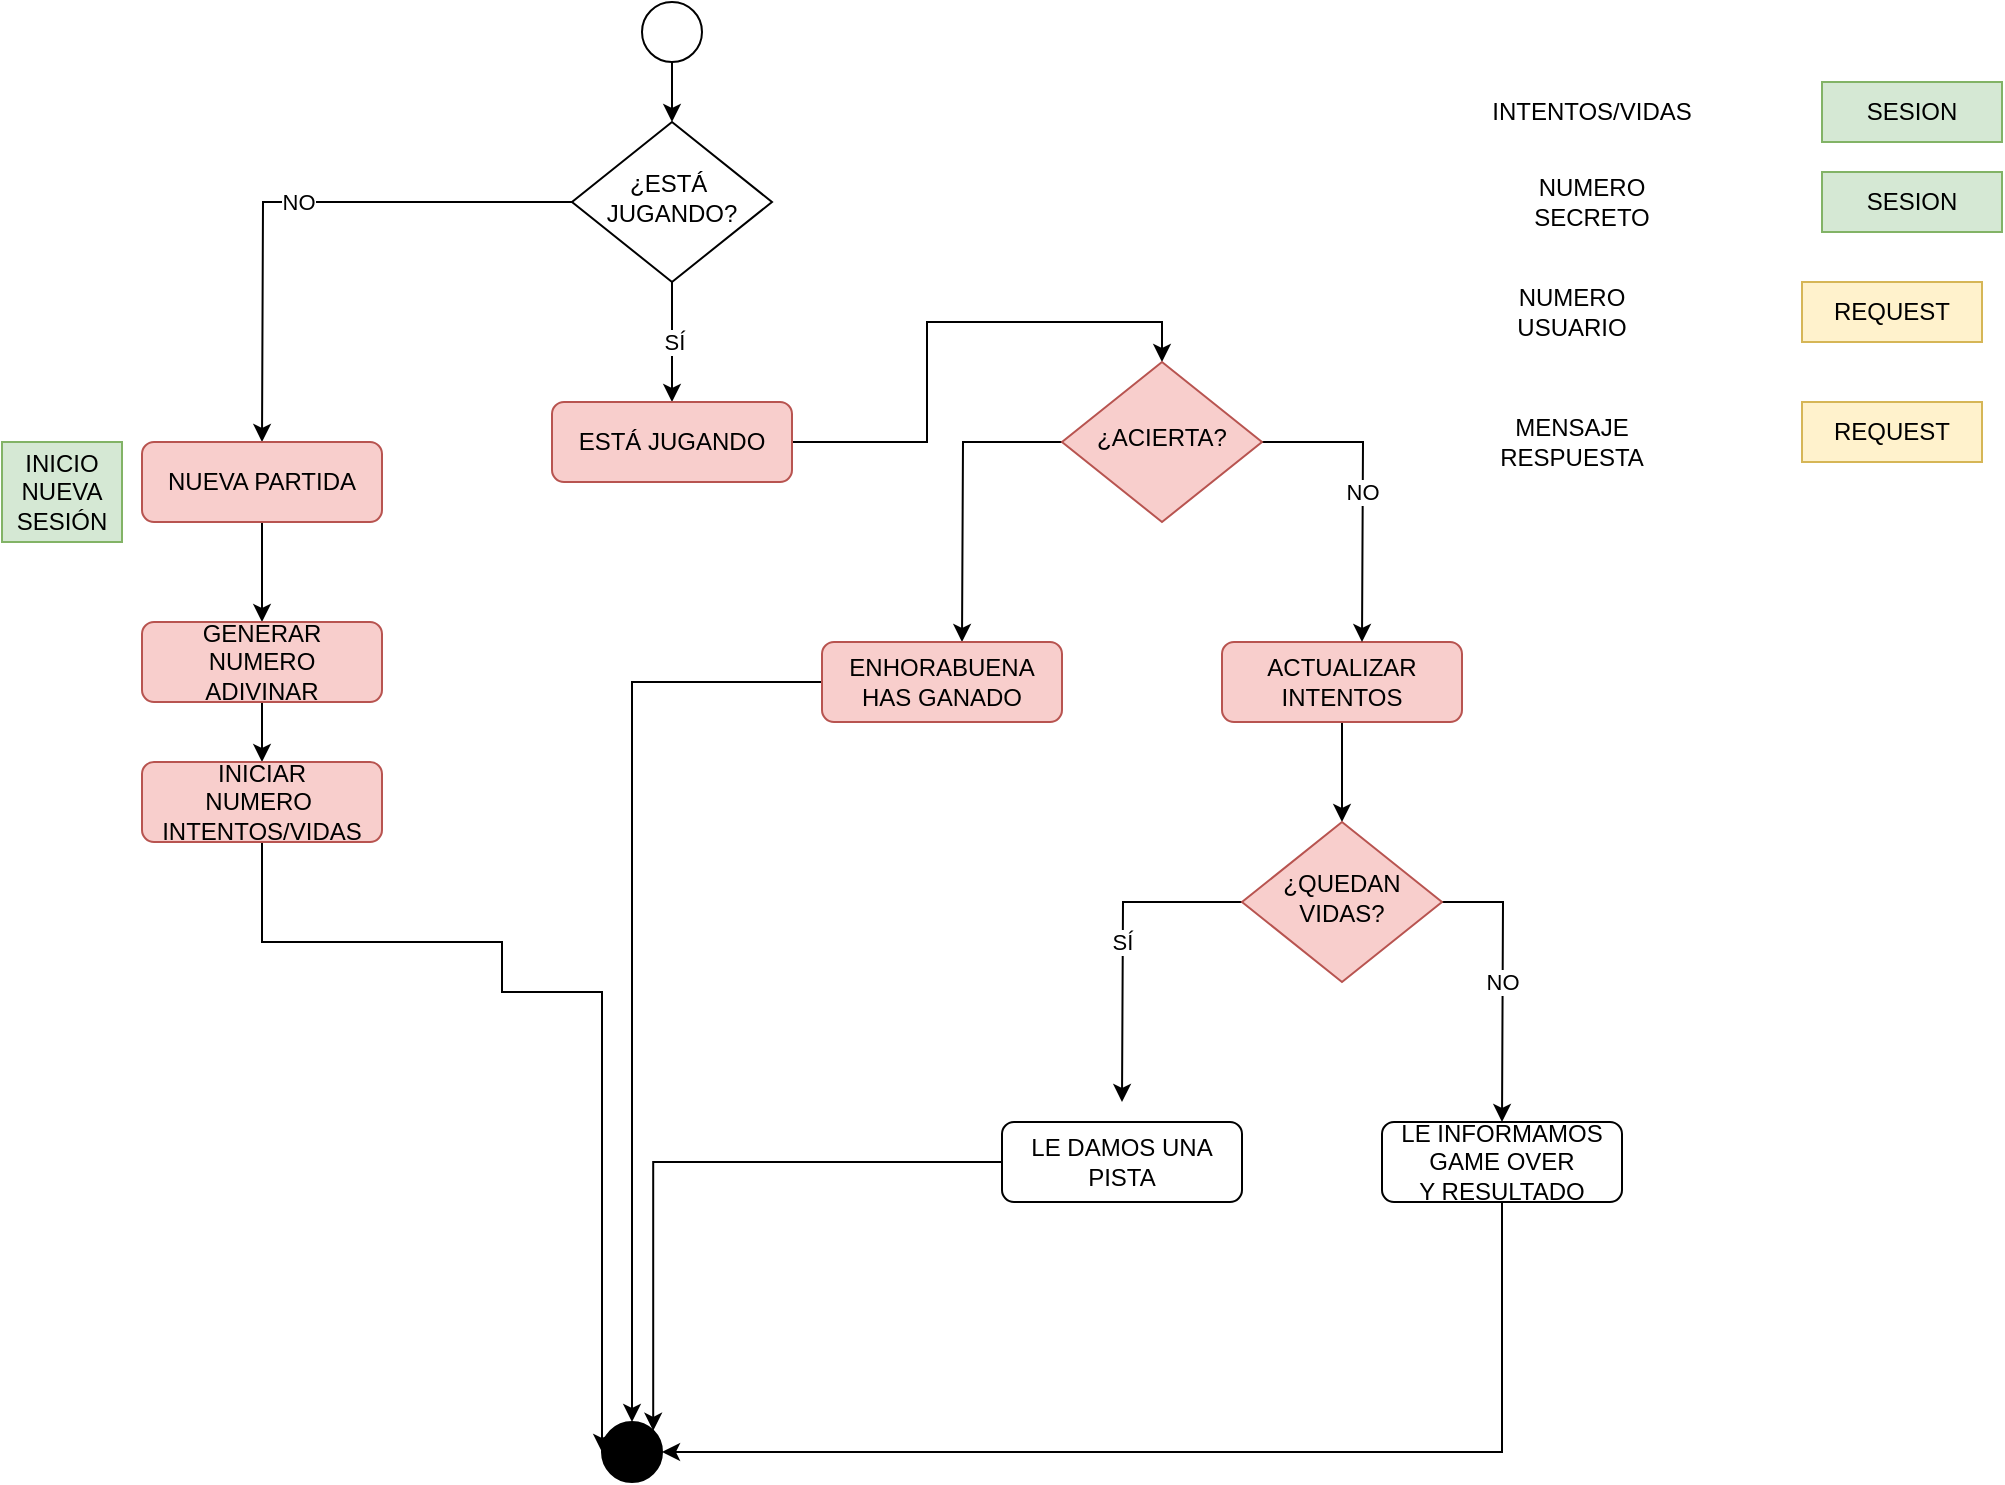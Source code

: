 <mxfile version="14.6.13" type="device"><diagram id="C5RBs43oDa-KdzZeNtuy" name="Page-1"><mxGraphModel dx="1086" dy="806" grid="1" gridSize="10" guides="1" tooltips="1" connect="1" arrows="1" fold="1" page="1" pageScale="1" pageWidth="827" pageHeight="1169" math="0" shadow="0"><root><mxCell id="WIyWlLk6GJQsqaUBKTNV-0"/><mxCell id="WIyWlLk6GJQsqaUBKTNV-1" parent="WIyWlLk6GJQsqaUBKTNV-0"/><mxCell id="iG6cFQDY82sJZfXVAJhh-0" value="" style="ellipse;whiteSpace=wrap;html=1;aspect=fixed;fillColor=#000000;" parent="WIyWlLk6GJQsqaUBKTNV-1" vertex="1"><mxGeometry x="370" y="720" width="30" height="30" as="geometry"/></mxCell><mxCell id="iG6cFQDY82sJZfXVAJhh-11" style="edgeStyle=orthogonalEdgeStyle;rounded=0;orthogonalLoop=1;jettySize=auto;html=1;" parent="WIyWlLk6GJQsqaUBKTNV-1" source="iG6cFQDY82sJZfXVAJhh-1" target="iG6cFQDY82sJZfXVAJhh-3" edge="1"><mxGeometry relative="1" as="geometry"/></mxCell><mxCell id="iG6cFQDY82sJZfXVAJhh-1" value="" style="ellipse;whiteSpace=wrap;html=1;aspect=fixed;" parent="WIyWlLk6GJQsqaUBKTNV-1" vertex="1"><mxGeometry x="390" y="10" width="30" height="30" as="geometry"/></mxCell><mxCell id="iG6cFQDY82sJZfXVAJhh-4" value="NO" style="edgeStyle=orthogonalEdgeStyle;rounded=0;orthogonalLoop=1;jettySize=auto;html=1;" parent="WIyWlLk6GJQsqaUBKTNV-1" source="iG6cFQDY82sJZfXVAJhh-3" edge="1"><mxGeometry relative="1" as="geometry"><mxPoint x="200" y="230" as="targetPoint"/></mxGeometry></mxCell><mxCell id="iG6cFQDY82sJZfXVAJhh-12" value="SÍ" style="edgeStyle=orthogonalEdgeStyle;rounded=0;orthogonalLoop=1;jettySize=auto;html=1;" parent="WIyWlLk6GJQsqaUBKTNV-1" source="iG6cFQDY82sJZfXVAJhh-3" edge="1"><mxGeometry relative="1" as="geometry"><mxPoint x="405" y="210" as="targetPoint"/></mxGeometry></mxCell><mxCell id="iG6cFQDY82sJZfXVAJhh-3" value="¿ESTÁ&amp;nbsp;&lt;br&gt;JUGANDO?" style="rhombus;whiteSpace=wrap;html=1;shadow=0;fontFamily=Helvetica;fontSize=12;align=center;strokeWidth=1;spacing=6;spacingTop=-4;" parent="WIyWlLk6GJQsqaUBKTNV-1" vertex="1"><mxGeometry x="355" y="70" width="100" height="80" as="geometry"/></mxCell><mxCell id="iG6cFQDY82sJZfXVAJhh-7" style="edgeStyle=orthogonalEdgeStyle;rounded=0;orthogonalLoop=1;jettySize=auto;html=1;entryX=0.5;entryY=0;entryDx=0;entryDy=0;" parent="WIyWlLk6GJQsqaUBKTNV-1" source="iG6cFQDY82sJZfXVAJhh-5" target="iG6cFQDY82sJZfXVAJhh-6" edge="1"><mxGeometry relative="1" as="geometry"/></mxCell><mxCell id="iG6cFQDY82sJZfXVAJhh-5" value="NUEVA PARTIDA" style="rounded=1;whiteSpace=wrap;html=1;fontSize=12;glass=0;strokeWidth=1;shadow=0;fillColor=#f8cecc;strokeColor=#b85450;" parent="WIyWlLk6GJQsqaUBKTNV-1" vertex="1"><mxGeometry x="140" y="230" width="120" height="40" as="geometry"/></mxCell><mxCell id="iG6cFQDY82sJZfXVAJhh-9" style="edgeStyle=orthogonalEdgeStyle;rounded=0;orthogonalLoop=1;jettySize=auto;html=1;entryX=0.5;entryY=0;entryDx=0;entryDy=0;" parent="WIyWlLk6GJQsqaUBKTNV-1" source="iG6cFQDY82sJZfXVAJhh-6" target="iG6cFQDY82sJZfXVAJhh-8" edge="1"><mxGeometry relative="1" as="geometry"/></mxCell><mxCell id="iG6cFQDY82sJZfXVAJhh-6" value="GENERAR&lt;br&gt;NUMERO&lt;br&gt;ADIVINAR" style="rounded=1;whiteSpace=wrap;html=1;fontSize=12;glass=0;strokeWidth=1;shadow=0;fillColor=#f8cecc;strokeColor=#b85450;" parent="WIyWlLk6GJQsqaUBKTNV-1" vertex="1"><mxGeometry x="140" y="320" width="120" height="40" as="geometry"/></mxCell><mxCell id="iG6cFQDY82sJZfXVAJhh-10" style="edgeStyle=orthogonalEdgeStyle;rounded=0;orthogonalLoop=1;jettySize=auto;html=1;entryX=0;entryY=0.5;entryDx=0;entryDy=0;" parent="WIyWlLk6GJQsqaUBKTNV-1" source="iG6cFQDY82sJZfXVAJhh-8" target="iG6cFQDY82sJZfXVAJhh-0" edge="1"><mxGeometry relative="1" as="geometry"><Array as="points"><mxPoint x="200" y="480"/><mxPoint x="320" y="480"/><mxPoint x="320" y="505"/></Array></mxGeometry></mxCell><mxCell id="iG6cFQDY82sJZfXVAJhh-8" value="INICIAR&lt;br&gt;NUMERO&amp;nbsp;&lt;br&gt;INTENTOS/VIDAS" style="rounded=1;whiteSpace=wrap;html=1;fontSize=12;glass=0;strokeWidth=1;shadow=0;fillColor=#f8cecc;strokeColor=#b85450;" parent="WIyWlLk6GJQsqaUBKTNV-1" vertex="1"><mxGeometry x="140" y="390" width="120" height="40" as="geometry"/></mxCell><mxCell id="iG6cFQDY82sJZfXVAJhh-15" style="edgeStyle=orthogonalEdgeStyle;rounded=0;orthogonalLoop=1;jettySize=auto;html=1;entryX=0.5;entryY=0;entryDx=0;entryDy=0;" parent="WIyWlLk6GJQsqaUBKTNV-1" source="iG6cFQDY82sJZfXVAJhh-13" target="iG6cFQDY82sJZfXVAJhh-17" edge="1"><mxGeometry relative="1" as="geometry"/></mxCell><mxCell id="iG6cFQDY82sJZfXVAJhh-13" value="ESTÁ JUGANDO" style="rounded=1;whiteSpace=wrap;html=1;fontSize=12;glass=0;strokeWidth=1;shadow=0;fillColor=#f8cecc;strokeColor=#b85450;" parent="WIyWlLk6GJQsqaUBKTNV-1" vertex="1"><mxGeometry x="345" y="210" width="120" height="40" as="geometry"/></mxCell><mxCell id="iG6cFQDY82sJZfXVAJhh-21" style="edgeStyle=orthogonalEdgeStyle;rounded=0;orthogonalLoop=1;jettySize=auto;html=1;entryX=0.5;entryY=0;entryDx=0;entryDy=0;" parent="WIyWlLk6GJQsqaUBKTNV-1" source="iG6cFQDY82sJZfXVAJhh-14" target="iG6cFQDY82sJZfXVAJhh-20" edge="1"><mxGeometry relative="1" as="geometry"/></mxCell><mxCell id="iG6cFQDY82sJZfXVAJhh-14" value="ACTUALIZAR&lt;br&gt;INTENTOS" style="rounded=1;whiteSpace=wrap;html=1;fontSize=12;glass=0;strokeWidth=1;shadow=0;fillColor=#f8cecc;strokeColor=#b85450;" parent="WIyWlLk6GJQsqaUBKTNV-1" vertex="1"><mxGeometry x="680" y="330" width="120" height="40" as="geometry"/></mxCell><mxCell id="iG6cFQDY82sJZfXVAJhh-26" style="edgeStyle=orthogonalEdgeStyle;rounded=0;orthogonalLoop=1;jettySize=auto;html=1;entryX=1;entryY=0.5;entryDx=0;entryDy=0;" parent="WIyWlLk6GJQsqaUBKTNV-1" source="iG6cFQDY82sJZfXVAJhh-16" target="iG6cFQDY82sJZfXVAJhh-0" edge="1"><mxGeometry relative="1" as="geometry"><Array as="points"><mxPoint x="820" y="735"/></Array></mxGeometry></mxCell><mxCell id="iG6cFQDY82sJZfXVAJhh-16" value="LE INFORMAMOS&lt;br&gt;GAME OVER&lt;br&gt;Y RESULTADO" style="rounded=1;whiteSpace=wrap;html=1;fontSize=12;glass=0;strokeWidth=1;shadow=0;" parent="WIyWlLk6GJQsqaUBKTNV-1" vertex="1"><mxGeometry x="760" y="570" width="120" height="40" as="geometry"/></mxCell><mxCell id="iG6cFQDY82sJZfXVAJhh-18" style="edgeStyle=orthogonalEdgeStyle;rounded=0;orthogonalLoop=1;jettySize=auto;html=1;" parent="WIyWlLk6GJQsqaUBKTNV-1" source="iG6cFQDY82sJZfXVAJhh-17" edge="1"><mxGeometry relative="1" as="geometry"><mxPoint x="550" y="330" as="targetPoint"/></mxGeometry></mxCell><mxCell id="iG6cFQDY82sJZfXVAJhh-19" value="NO" style="edgeStyle=orthogonalEdgeStyle;rounded=0;orthogonalLoop=1;jettySize=auto;html=1;" parent="WIyWlLk6GJQsqaUBKTNV-1" source="iG6cFQDY82sJZfXVAJhh-17" edge="1"><mxGeometry relative="1" as="geometry"><mxPoint x="750" y="330" as="targetPoint"/></mxGeometry></mxCell><mxCell id="iG6cFQDY82sJZfXVAJhh-17" value="¿ACIERTA?" style="rhombus;whiteSpace=wrap;html=1;shadow=0;fontFamily=Helvetica;fontSize=12;align=center;strokeWidth=1;spacing=6;spacingTop=-4;fillColor=#f8cecc;strokeColor=#b85450;" parent="WIyWlLk6GJQsqaUBKTNV-1" vertex="1"><mxGeometry x="600" y="190" width="100" height="80" as="geometry"/></mxCell><mxCell id="iG6cFQDY82sJZfXVAJhh-22" value="NO" style="edgeStyle=orthogonalEdgeStyle;rounded=0;orthogonalLoop=1;jettySize=auto;html=1;" parent="WIyWlLk6GJQsqaUBKTNV-1" source="iG6cFQDY82sJZfXVAJhh-20" edge="1"><mxGeometry relative="1" as="geometry"><mxPoint x="820" y="570" as="targetPoint"/></mxGeometry></mxCell><mxCell id="iG6cFQDY82sJZfXVAJhh-25" value="SÍ" style="edgeStyle=orthogonalEdgeStyle;rounded=0;orthogonalLoop=1;jettySize=auto;html=1;" parent="WIyWlLk6GJQsqaUBKTNV-1" source="iG6cFQDY82sJZfXVAJhh-20" edge="1"><mxGeometry relative="1" as="geometry"><mxPoint x="630" y="560" as="targetPoint"/></mxGeometry></mxCell><mxCell id="iG6cFQDY82sJZfXVAJhh-20" value="¿QUEDAN&lt;br&gt;VIDAS?" style="rhombus;whiteSpace=wrap;html=1;shadow=0;fontFamily=Helvetica;fontSize=12;align=center;strokeWidth=1;spacing=6;spacingTop=-4;fillColor=#f8cecc;strokeColor=#b85450;" parent="WIyWlLk6GJQsqaUBKTNV-1" vertex="1"><mxGeometry x="690" y="420" width="100" height="80" as="geometry"/></mxCell><mxCell id="iG6cFQDY82sJZfXVAJhh-27" style="edgeStyle=orthogonalEdgeStyle;rounded=0;orthogonalLoop=1;jettySize=auto;html=1;entryX=1;entryY=0;entryDx=0;entryDy=0;" parent="WIyWlLk6GJQsqaUBKTNV-1" source="iG6cFQDY82sJZfXVAJhh-24" target="iG6cFQDY82sJZfXVAJhh-0" edge="1"><mxGeometry relative="1" as="geometry"/></mxCell><mxCell id="iG6cFQDY82sJZfXVAJhh-24" value="LE DAMOS UNA&lt;br&gt;PISTA" style="rounded=1;whiteSpace=wrap;html=1;fontSize=12;glass=0;strokeWidth=1;shadow=0;" parent="WIyWlLk6GJQsqaUBKTNV-1" vertex="1"><mxGeometry x="570" y="570" width="120" height="40" as="geometry"/></mxCell><mxCell id="iG6cFQDY82sJZfXVAJhh-29" style="edgeStyle=orthogonalEdgeStyle;rounded=0;orthogonalLoop=1;jettySize=auto;html=1;entryX=0.5;entryY=0;entryDx=0;entryDy=0;" parent="WIyWlLk6GJQsqaUBKTNV-1" source="iG6cFQDY82sJZfXVAJhh-28" target="iG6cFQDY82sJZfXVAJhh-0" edge="1"><mxGeometry relative="1" as="geometry"/></mxCell><mxCell id="iG6cFQDY82sJZfXVAJhh-28" value="ENHORABUENA&lt;br&gt;HAS GANADO" style="rounded=1;whiteSpace=wrap;html=1;fontSize=12;glass=0;strokeWidth=1;shadow=0;fillColor=#f8cecc;strokeColor=#b85450;" parent="WIyWlLk6GJQsqaUBKTNV-1" vertex="1"><mxGeometry x="480" y="330" width="120" height="40" as="geometry"/></mxCell><mxCell id="hu3DBX-KSWwIKmovpZXU-0" value="INTENTOS/VIDAS" style="text;html=1;strokeColor=none;fillColor=none;align=center;verticalAlign=middle;whiteSpace=wrap;rounded=0;" vertex="1" parent="WIyWlLk6GJQsqaUBKTNV-1"><mxGeometry x="820" y="50" width="90" height="30" as="geometry"/></mxCell><mxCell id="hu3DBX-KSWwIKmovpZXU-1" value="SESION" style="text;html=1;strokeColor=#82b366;fillColor=#d5e8d4;align=center;verticalAlign=middle;whiteSpace=wrap;rounded=0;" vertex="1" parent="WIyWlLk6GJQsqaUBKTNV-1"><mxGeometry x="980" y="50" width="90" height="30" as="geometry"/></mxCell><mxCell id="hu3DBX-KSWwIKmovpZXU-2" value="NUMERO SECRETO" style="text;html=1;strokeColor=none;fillColor=none;align=center;verticalAlign=middle;whiteSpace=wrap;rounded=0;" vertex="1" parent="WIyWlLk6GJQsqaUBKTNV-1"><mxGeometry x="820" y="95" width="90" height="30" as="geometry"/></mxCell><mxCell id="hu3DBX-KSWwIKmovpZXU-3" value="SESION" style="text;html=1;strokeColor=#82b366;fillColor=#d5e8d4;align=center;verticalAlign=middle;whiteSpace=wrap;rounded=0;" vertex="1" parent="WIyWlLk6GJQsqaUBKTNV-1"><mxGeometry x="980" y="95" width="90" height="30" as="geometry"/></mxCell><mxCell id="hu3DBX-KSWwIKmovpZXU-4" value="NUMERO USUARIO" style="text;html=1;strokeColor=none;fillColor=none;align=center;verticalAlign=middle;whiteSpace=wrap;rounded=0;" vertex="1" parent="WIyWlLk6GJQsqaUBKTNV-1"><mxGeometry x="810" y="150" width="90" height="30" as="geometry"/></mxCell><mxCell id="hu3DBX-KSWwIKmovpZXU-5" value="REQUEST" style="text;html=1;strokeColor=#d6b656;fillColor=#fff2cc;align=center;verticalAlign=middle;whiteSpace=wrap;rounded=0;" vertex="1" parent="WIyWlLk6GJQsqaUBKTNV-1"><mxGeometry x="970" y="150" width="90" height="30" as="geometry"/></mxCell><mxCell id="hu3DBX-KSWwIKmovpZXU-7" value="MENSAJE&lt;br&gt;RESPUESTA" style="text;html=1;strokeColor=none;fillColor=none;align=center;verticalAlign=middle;whiteSpace=wrap;rounded=0;" vertex="1" parent="WIyWlLk6GJQsqaUBKTNV-1"><mxGeometry x="810" y="215" width="90" height="30" as="geometry"/></mxCell><mxCell id="hu3DBX-KSWwIKmovpZXU-8" value="REQUEST" style="text;html=1;strokeColor=#d6b656;fillColor=#fff2cc;align=center;verticalAlign=middle;whiteSpace=wrap;rounded=0;" vertex="1" parent="WIyWlLk6GJQsqaUBKTNV-1"><mxGeometry x="970" y="210" width="90" height="30" as="geometry"/></mxCell><mxCell id="hu3DBX-KSWwIKmovpZXU-10" value="INICIO&lt;br&gt;NUEVA SESIÓN" style="text;html=1;strokeColor=#82b366;fillColor=#d5e8d4;align=center;verticalAlign=middle;whiteSpace=wrap;rounded=0;" vertex="1" parent="WIyWlLk6GJQsqaUBKTNV-1"><mxGeometry x="70" y="230" width="60" height="50" as="geometry"/></mxCell></root></mxGraphModel></diagram></mxfile>